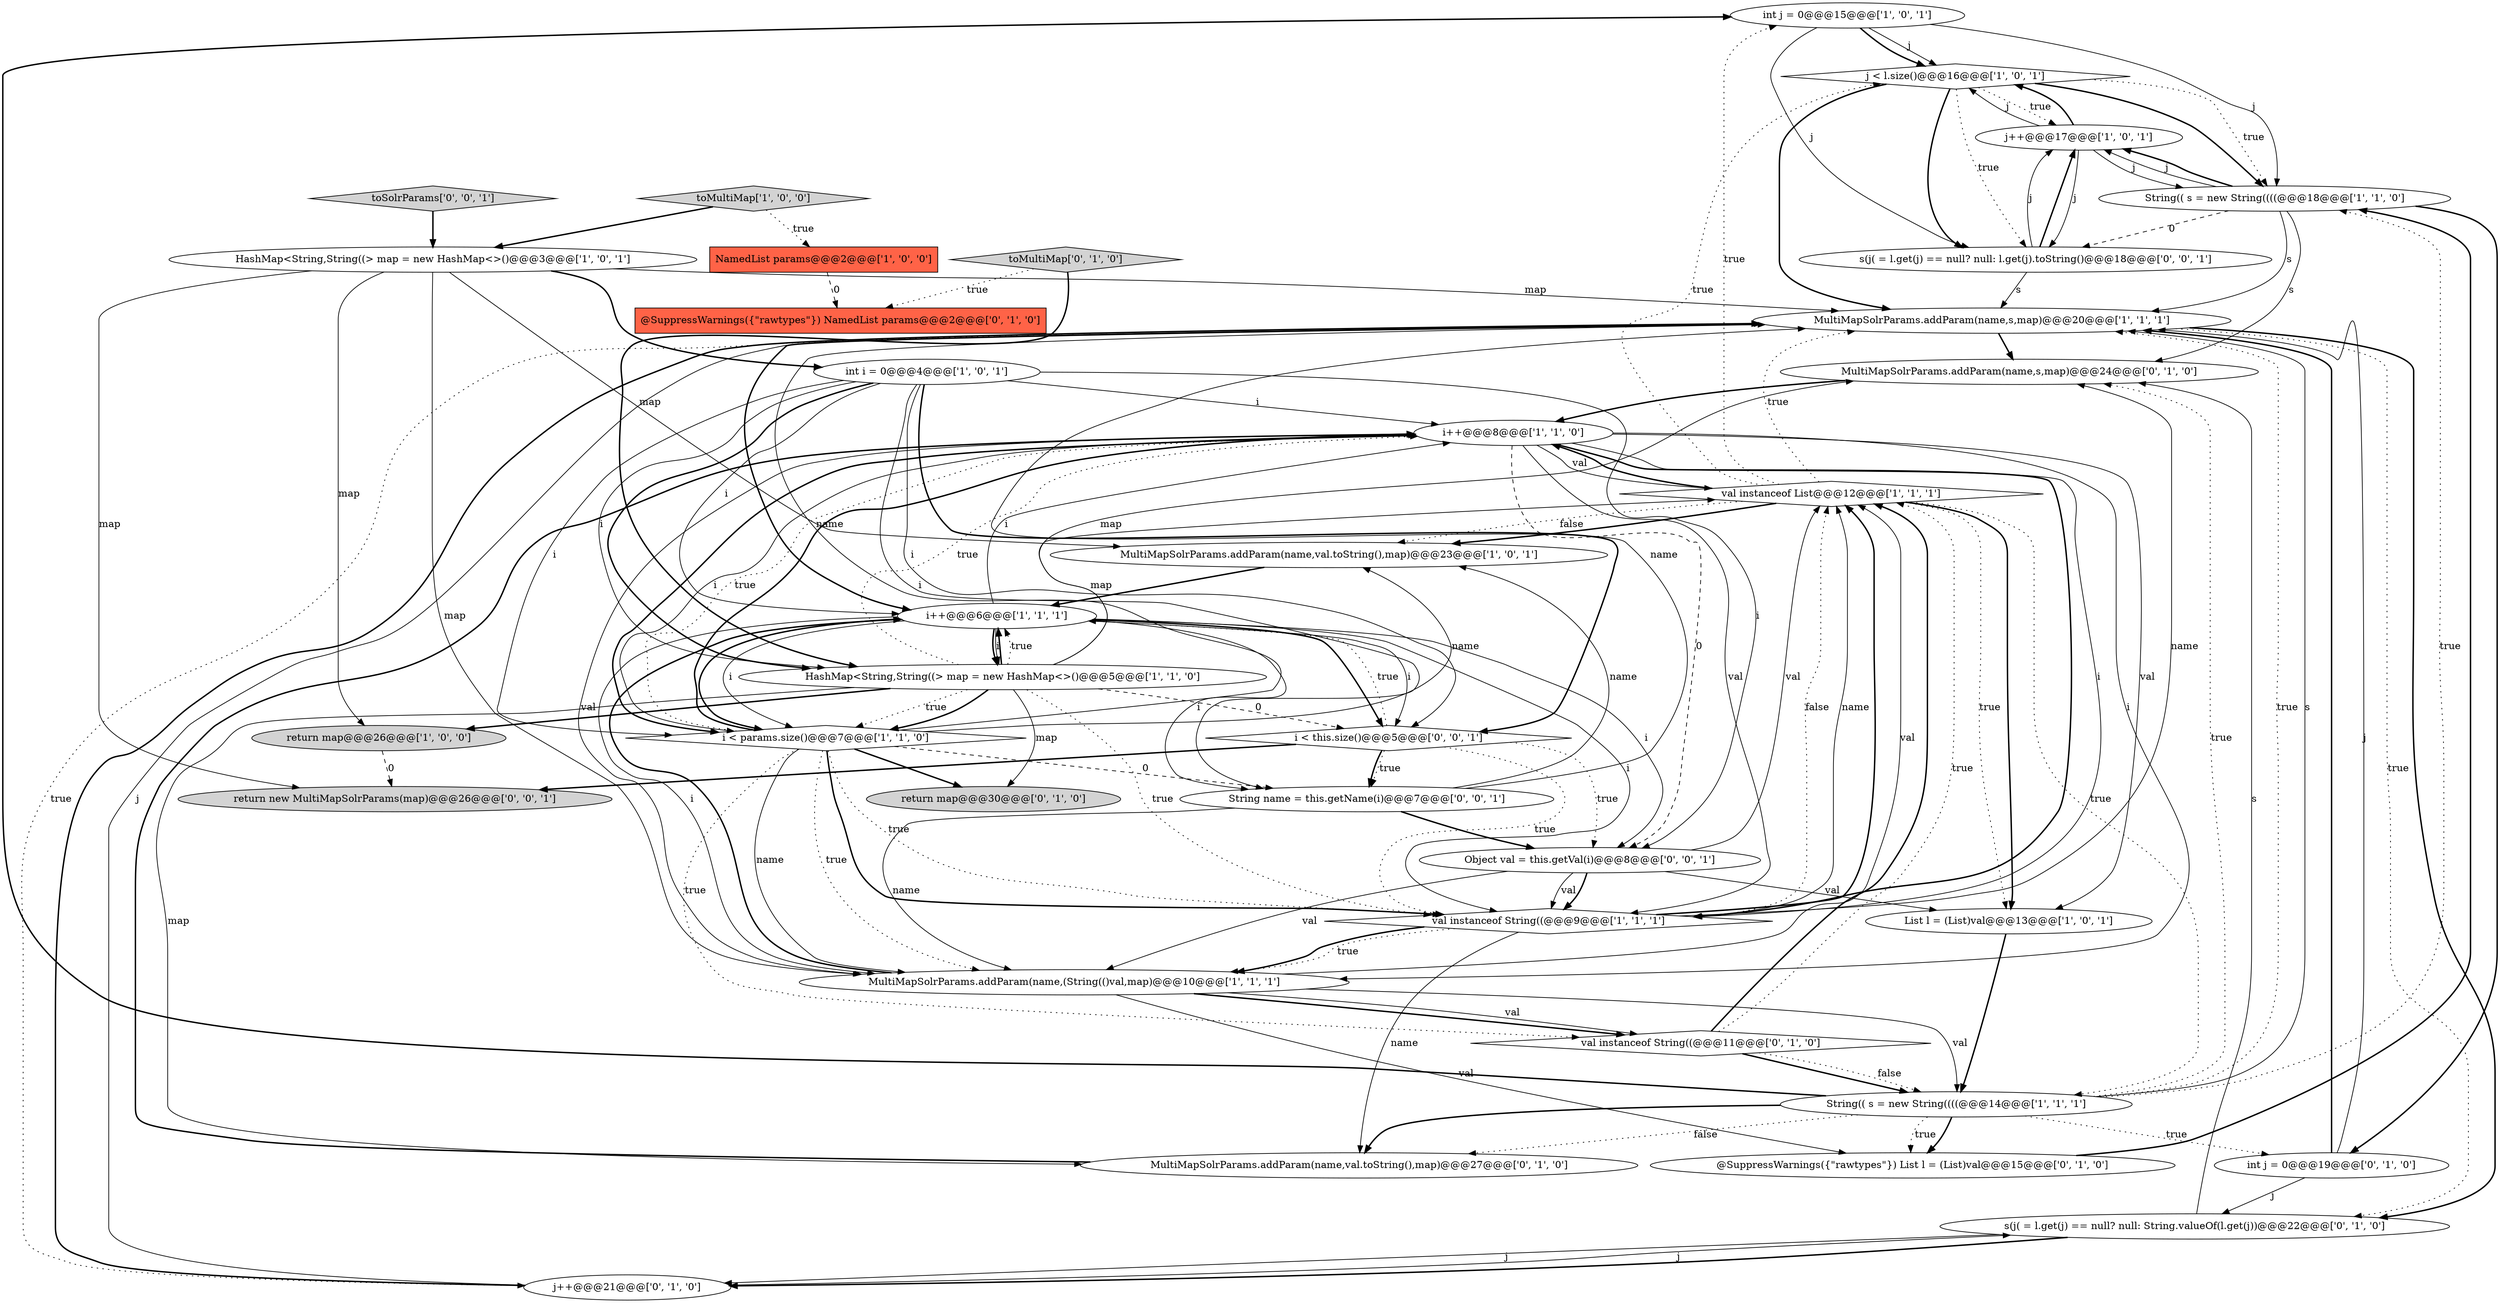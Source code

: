 digraph {
10 [style = filled, label = "int j = 0@@@15@@@['1', '0', '1']", fillcolor = white, shape = ellipse image = "AAA0AAABBB1BBB"];
15 [style = filled, label = "val instanceof List@@@12@@@['1', '1', '1']", fillcolor = white, shape = diamond image = "AAA0AAABBB1BBB"];
12 [style = filled, label = "j < l.size()@@@16@@@['1', '0', '1']", fillcolor = white, shape = diamond image = "AAA0AAABBB1BBB"];
24 [style = filled, label = "toMultiMap['0', '1', '0']", fillcolor = lightgray, shape = diamond image = "AAA0AAABBB2BBB"];
28 [style = filled, label = "MultiMapSolrParams.addParam(name,val.toString(),map)@@@27@@@['0', '1', '0']", fillcolor = white, shape = ellipse image = "AAA0AAABBB2BBB"];
17 [style = filled, label = "return map@@@26@@@['1', '0', '0']", fillcolor = lightgray, shape = ellipse image = "AAA0AAABBB1BBB"];
18 [style = filled, label = "toMultiMap['1', '0', '0']", fillcolor = lightgray, shape = diamond image = "AAA0AAABBB1BBB"];
3 [style = filled, label = "int i = 0@@@4@@@['1', '0', '1']", fillcolor = white, shape = ellipse image = "AAA0AAABBB1BBB"];
2 [style = filled, label = "j++@@@17@@@['1', '0', '1']", fillcolor = white, shape = ellipse image = "AAA0AAABBB1BBB"];
1 [style = filled, label = "val instanceof String((@@@9@@@['1', '1', '1']", fillcolor = white, shape = diamond image = "AAA0AAABBB1BBB"];
4 [style = filled, label = "HashMap<String,String((> map = new HashMap<>()@@@5@@@['1', '1', '0']", fillcolor = white, shape = ellipse image = "AAA0AAABBB1BBB"];
16 [style = filled, label = "List l = (List)val@@@13@@@['1', '0', '1']", fillcolor = white, shape = ellipse image = "AAA0AAABBB1BBB"];
30 [style = filled, label = "s(j( = l.get(j) == null? null: l.get(j).toString()@@@18@@@['0', '0', '1']", fillcolor = white, shape = ellipse image = "AAA0AAABBB3BBB"];
31 [style = filled, label = "String name = this.getName(i)@@@7@@@['0', '0', '1']", fillcolor = white, shape = ellipse image = "AAA0AAABBB3BBB"];
29 [style = filled, label = "MultiMapSolrParams.addParam(name,s,map)@@@24@@@['0', '1', '0']", fillcolor = white, shape = ellipse image = "AAA0AAABBB2BBB"];
11 [style = filled, label = "String(( s = new String((((@@@14@@@['1', '1', '1']", fillcolor = white, shape = ellipse image = "AAA0AAABBB1BBB"];
23 [style = filled, label = "j++@@@21@@@['0', '1', '0']", fillcolor = white, shape = ellipse image = "AAA0AAABBB2BBB"];
8 [style = filled, label = "MultiMapSolrParams.addParam(name,val.toString(),map)@@@23@@@['1', '0', '1']", fillcolor = white, shape = ellipse image = "AAA0AAABBB1BBB"];
25 [style = filled, label = "@SuppressWarnings({\"rawtypes\"}) List l = (List)val@@@15@@@['0', '1', '0']", fillcolor = white, shape = ellipse image = "AAA0AAABBB2BBB"];
6 [style = filled, label = "i < params.size()@@@7@@@['1', '1', '0']", fillcolor = white, shape = diamond image = "AAA0AAABBB1BBB"];
5 [style = filled, label = "NamedList params@@@2@@@['1', '0', '0']", fillcolor = tomato, shape = box image = "AAA1AAABBB1BBB"];
27 [style = filled, label = "return map@@@30@@@['0', '1', '0']", fillcolor = lightgray, shape = ellipse image = "AAA0AAABBB2BBB"];
21 [style = filled, label = "int j = 0@@@19@@@['0', '1', '0']", fillcolor = white, shape = ellipse image = "AAA0AAABBB2BBB"];
35 [style = filled, label = "return new MultiMapSolrParams(map)@@@26@@@['0', '0', '1']", fillcolor = lightgray, shape = ellipse image = "AAA0AAABBB3BBB"];
33 [style = filled, label = "toSolrParams['0', '0', '1']", fillcolor = lightgray, shape = diamond image = "AAA0AAABBB3BBB"];
13 [style = filled, label = "MultiMapSolrParams.addParam(name,s,map)@@@20@@@['1', '1', '1']", fillcolor = white, shape = ellipse image = "AAA0AAABBB1BBB"];
32 [style = filled, label = "Object val = this.getVal(i)@@@8@@@['0', '0', '1']", fillcolor = white, shape = ellipse image = "AAA0AAABBB3BBB"];
14 [style = filled, label = "i++@@@8@@@['1', '1', '0']", fillcolor = white, shape = ellipse image = "AAA0AAABBB1BBB"];
22 [style = filled, label = "@SuppressWarnings({\"rawtypes\"}) NamedList params@@@2@@@['0', '1', '0']", fillcolor = tomato, shape = box image = "AAA1AAABBB2BBB"];
34 [style = filled, label = "i < this.size()@@@5@@@['0', '0', '1']", fillcolor = white, shape = diamond image = "AAA0AAABBB3BBB"];
20 [style = filled, label = "s(j( = l.get(j) == null? null: String.valueOf(l.get(j))@@@22@@@['0', '1', '0']", fillcolor = white, shape = ellipse image = "AAA0AAABBB2BBB"];
7 [style = filled, label = "MultiMapSolrParams.addParam(name,(String(()val,map)@@@10@@@['1', '1', '1']", fillcolor = white, shape = ellipse image = "AAA0AAABBB1BBB"];
19 [style = filled, label = "HashMap<String,String((> map = new HashMap<>()@@@3@@@['1', '0', '1']", fillcolor = white, shape = ellipse image = "AAA0AAABBB1BBB"];
0 [style = filled, label = "String(( s = new String((((@@@18@@@['1', '1', '0']", fillcolor = white, shape = ellipse image = "AAA0AAABBB1BBB"];
26 [style = filled, label = "val instanceof String((@@@11@@@['0', '1', '0']", fillcolor = white, shape = diamond image = "AAA0AAABBB2BBB"];
9 [style = filled, label = "i++@@@6@@@['1', '1', '1']", fillcolor = white, shape = ellipse image = "AAA0AAABBB1BBB"];
7->11 [style = solid, label="val"];
9->14 [style = solid, label="i"];
14->7 [style = solid, label="i"];
4->1 [style = dotted, label="true"];
6->13 [style = solid, label="name"];
13->20 [style = dotted, label="true"];
17->35 [style = dashed, label="0"];
32->16 [style = solid, label="val"];
6->1 [style = dotted, label="true"];
30->2 [style = solid, label="j"];
1->29 [style = solid, label="name"];
34->9 [style = dotted, label="true"];
9->1 [style = solid, label="i"];
3->4 [style = bold, label=""];
26->11 [style = bold, label=""];
20->23 [style = solid, label="j"];
28->14 [style = bold, label=""];
26->11 [style = dotted, label="false"];
9->6 [style = bold, label=""];
3->4 [style = solid, label="i"];
7->26 [style = bold, label=""];
3->34 [style = bold, label=""];
7->9 [style = bold, label=""];
14->7 [style = solid, label="val"];
2->30 [style = solid, label="j"];
3->9 [style = solid, label="i"];
6->26 [style = dotted, label="true"];
9->6 [style = solid, label="i"];
23->13 [style = bold, label=""];
10->12 [style = bold, label=""];
0->2 [style = solid, label="j"];
11->0 [style = dotted, label="true"];
6->7 [style = solid, label="name"];
0->30 [style = dashed, label="0"];
26->15 [style = bold, label=""];
29->14 [style = bold, label=""];
4->29 [style = solid, label="map"];
3->14 [style = solid, label="i"];
9->4 [style = solid, label="i"];
19->3 [style = bold, label=""];
3->31 [style = solid, label="i"];
11->25 [style = bold, label=""];
21->13 [style = bold, label=""];
11->28 [style = bold, label=""];
23->13 [style = solid, label="j"];
11->28 [style = dotted, label="false"];
30->13 [style = solid, label="s"];
12->2 [style = dotted, label="true"];
18->19 [style = bold, label=""];
7->15 [style = solid, label="val"];
6->31 [style = dashed, label="0"];
34->31 [style = bold, label=""];
31->8 [style = solid, label="name"];
15->10 [style = dotted, label="true"];
0->21 [style = bold, label=""];
11->13 [style = dotted, label="true"];
0->13 [style = solid, label="s"];
15->16 [style = dotted, label="true"];
13->23 [style = dotted, label="true"];
19->7 [style = solid, label="map"];
15->13 [style = dotted, label="true"];
14->6 [style = solid, label="i"];
6->14 [style = dotted, label="true"];
34->31 [style = dotted, label="true"];
4->28 [style = solid, label="map"];
9->32 [style = solid, label="i"];
20->23 [style = bold, label=""];
24->22 [style = dotted, label="true"];
4->15 [style = solid, label="map"];
4->34 [style = dashed, label="0"];
6->7 [style = dotted, label="true"];
12->0 [style = dotted, label="true"];
10->0 [style = solid, label="j"];
32->1 [style = solid, label="val"];
11->13 [style = solid, label="s"];
15->12 [style = dotted, label="true"];
18->5 [style = dotted, label="true"];
34->35 [style = bold, label=""];
0->29 [style = solid, label="s"];
14->1 [style = solid, label="val"];
14->6 [style = bold, label=""];
25->0 [style = bold, label=""];
4->9 [style = bold, label=""];
4->17 [style = bold, label=""];
15->14 [style = bold, label=""];
10->12 [style = solid, label="j"];
31->32 [style = bold, label=""];
11->29 [style = dotted, label="true"];
23->20 [style = solid, label="j"];
32->15 [style = solid, label="val"];
31->13 [style = solid, label="name"];
34->1 [style = dotted, label="true"];
32->7 [style = solid, label="val"];
1->7 [style = bold, label=""];
3->32 [style = solid, label="i"];
2->0 [style = solid, label="j"];
3->6 [style = solid, label="i"];
1->28 [style = solid, label="name"];
12->13 [style = bold, label=""];
6->1 [style = bold, label=""];
6->27 [style = bold, label=""];
6->8 [style = solid, label="name"];
14->32 [style = dashed, label="0"];
11->10 [style = bold, label=""];
32->1 [style = bold, label=""];
15->11 [style = dotted, label="true"];
26->15 [style = dotted, label="true"];
13->9 [style = bold, label=""];
9->7 [style = solid, label="i"];
33->19 [style = bold, label=""];
19->17 [style = solid, label="map"];
14->16 [style = solid, label="val"];
10->30 [style = solid, label="j"];
7->25 [style = solid, label="val"];
3->34 [style = solid, label="i"];
15->8 [style = bold, label=""];
19->8 [style = solid, label="map"];
15->8 [style = dotted, label="false"];
5->22 [style = dashed, label="0"];
4->6 [style = dotted, label="true"];
34->32 [style = dotted, label="true"];
9->34 [style = solid, label="i"];
16->11 [style = bold, label=""];
4->6 [style = bold, label=""];
20->29 [style = solid, label="s"];
1->15 [style = bold, label=""];
9->4 [style = bold, label=""];
0->2 [style = bold, label=""];
12->30 [style = bold, label=""];
4->14 [style = dotted, label="true"];
1->15 [style = dotted, label="false"];
15->16 [style = bold, label=""];
1->15 [style = solid, label="name"];
12->0 [style = bold, label=""];
14->15 [style = solid, label="val"];
19->13 [style = solid, label="map"];
12->30 [style = dotted, label="true"];
2->12 [style = bold, label=""];
14->1 [style = bold, label=""];
1->7 [style = dotted, label="true"];
6->14 [style = bold, label=""];
13->29 [style = bold, label=""];
24->4 [style = bold, label=""];
21->20 [style = solid, label="j"];
11->25 [style = dotted, label="true"];
2->12 [style = solid, label="j"];
31->7 [style = solid, label="name"];
4->27 [style = solid, label="map"];
14->1 [style = solid, label="i"];
9->31 [style = solid, label="i"];
8->9 [style = bold, label=""];
11->21 [style = dotted, label="true"];
19->35 [style = solid, label="map"];
30->2 [style = bold, label=""];
4->9 [style = dotted, label="true"];
7->26 [style = solid, label="val"];
21->13 [style = solid, label="j"];
13->20 [style = bold, label=""];
9->34 [style = bold, label=""];
}
